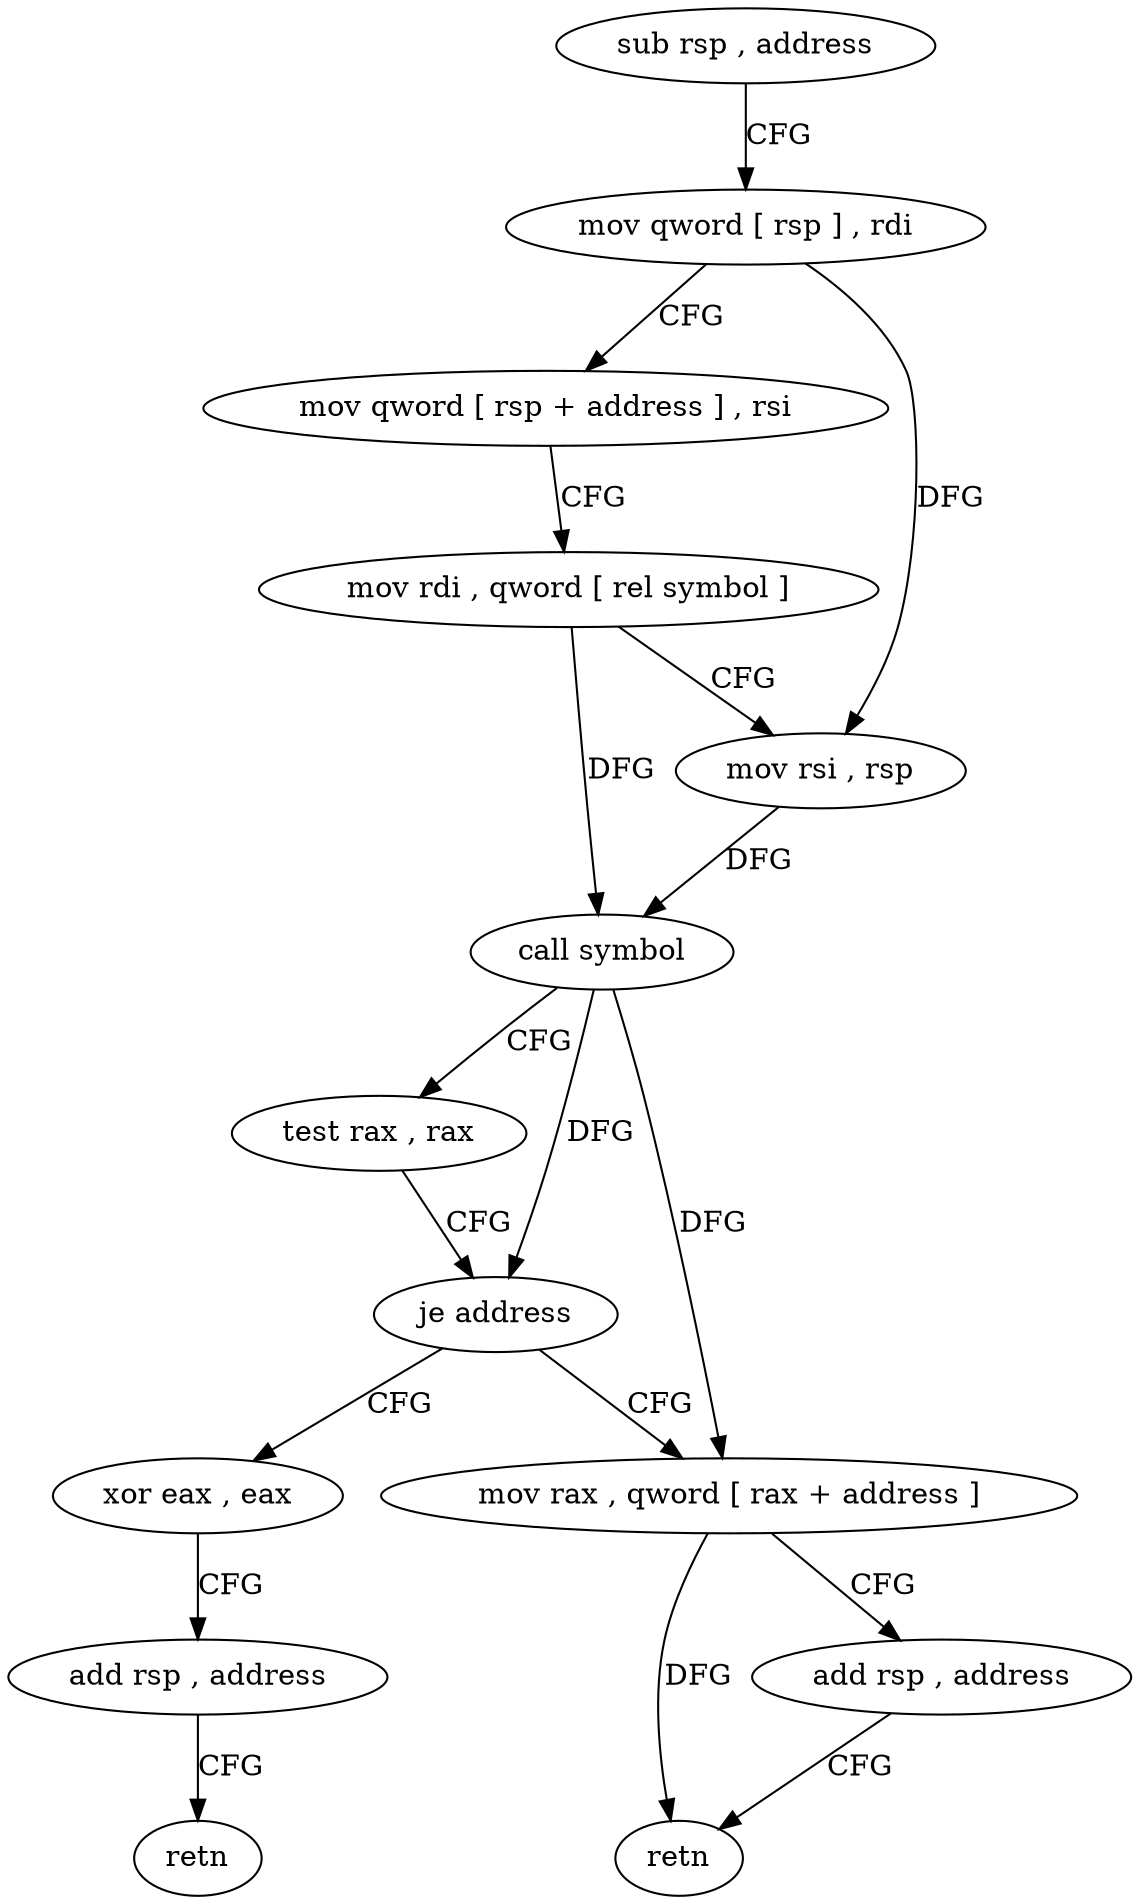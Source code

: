digraph "func" {
"4228992" [label = "sub rsp , address" ]
"4228996" [label = "mov qword [ rsp ] , rdi" ]
"4229000" [label = "mov qword [ rsp + address ] , rsi" ]
"4229005" [label = "mov rdi , qword [ rel symbol ]" ]
"4229012" [label = "mov rsi , rsp" ]
"4229015" [label = "call symbol" ]
"4229020" [label = "test rax , rax" ]
"4229023" [label = "je address" ]
"4229034" [label = "xor eax , eax" ]
"4229025" [label = "mov rax , qword [ rax + address ]" ]
"4229036" [label = "add rsp , address" ]
"4229040" [label = "retn" ]
"4229029" [label = "add rsp , address" ]
"4229033" [label = "retn" ]
"4228992" -> "4228996" [ label = "CFG" ]
"4228996" -> "4229000" [ label = "CFG" ]
"4228996" -> "4229012" [ label = "DFG" ]
"4229000" -> "4229005" [ label = "CFG" ]
"4229005" -> "4229012" [ label = "CFG" ]
"4229005" -> "4229015" [ label = "DFG" ]
"4229012" -> "4229015" [ label = "DFG" ]
"4229015" -> "4229020" [ label = "CFG" ]
"4229015" -> "4229023" [ label = "DFG" ]
"4229015" -> "4229025" [ label = "DFG" ]
"4229020" -> "4229023" [ label = "CFG" ]
"4229023" -> "4229034" [ label = "CFG" ]
"4229023" -> "4229025" [ label = "CFG" ]
"4229034" -> "4229036" [ label = "CFG" ]
"4229025" -> "4229029" [ label = "CFG" ]
"4229025" -> "4229033" [ label = "DFG" ]
"4229036" -> "4229040" [ label = "CFG" ]
"4229029" -> "4229033" [ label = "CFG" ]
}
